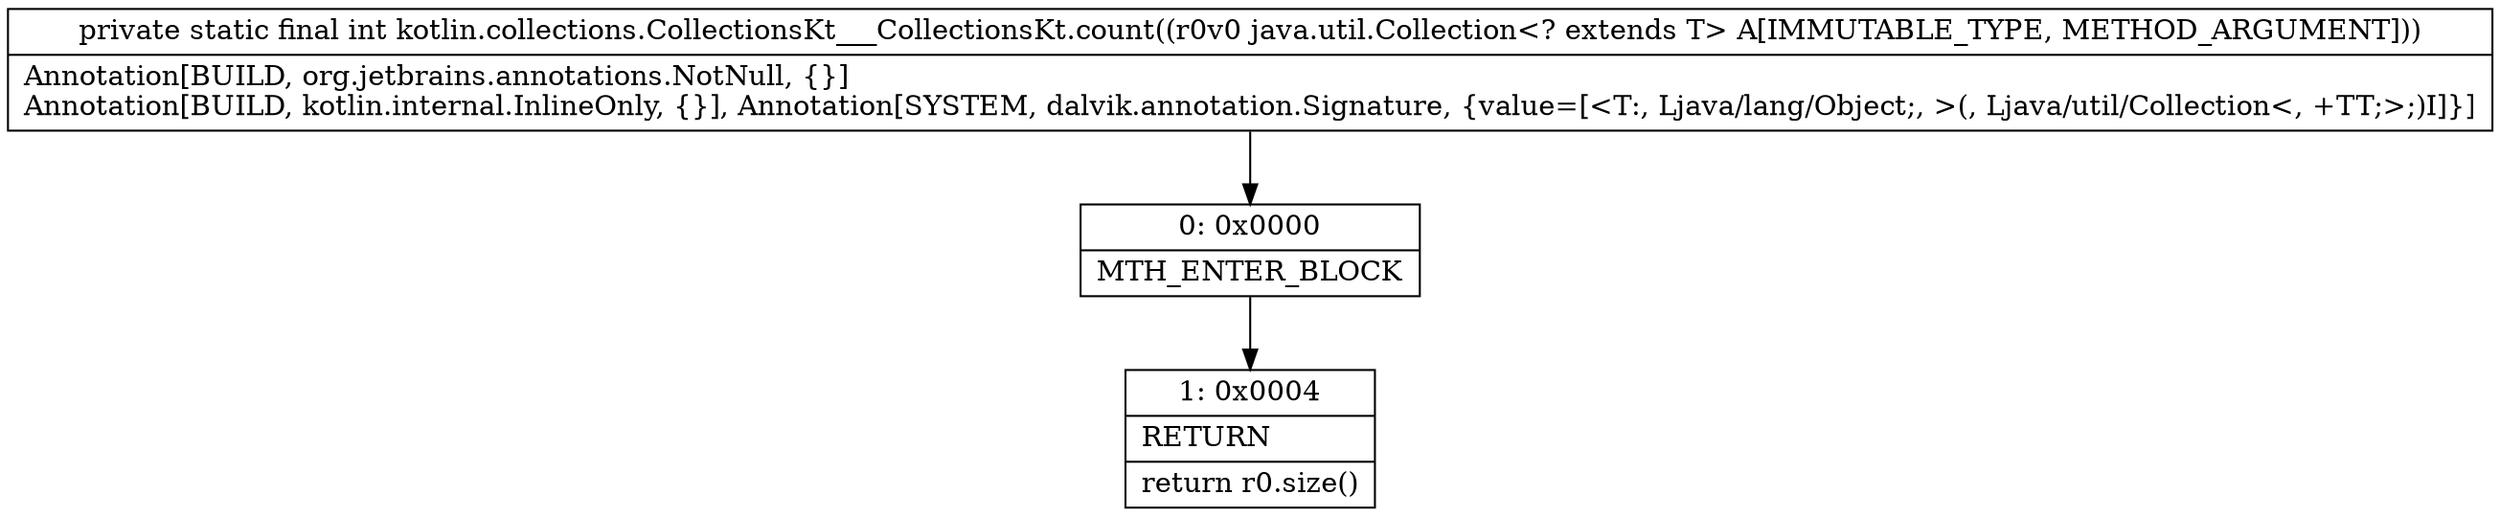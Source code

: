 digraph "CFG forkotlin.collections.CollectionsKt___CollectionsKt.count(Ljava\/util\/Collection;)I" {
Node_0 [shape=record,label="{0\:\ 0x0000|MTH_ENTER_BLOCK\l}"];
Node_1 [shape=record,label="{1\:\ 0x0004|RETURN\l|return r0.size()\l}"];
MethodNode[shape=record,label="{private static final int kotlin.collections.CollectionsKt___CollectionsKt.count((r0v0 java.util.Collection\<? extends T\> A[IMMUTABLE_TYPE, METHOD_ARGUMENT]))  | Annotation[BUILD, org.jetbrains.annotations.NotNull, \{\}]\lAnnotation[BUILD, kotlin.internal.InlineOnly, \{\}], Annotation[SYSTEM, dalvik.annotation.Signature, \{value=[\<T:, Ljava\/lang\/Object;, \>(, Ljava\/util\/Collection\<, +TT;\>;)I]\}]\l}"];
MethodNode -> Node_0;
Node_0 -> Node_1;
}

